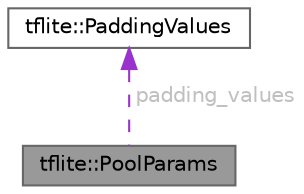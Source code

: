 digraph "tflite::PoolParams"
{
 // LATEX_PDF_SIZE
  bgcolor="transparent";
  edge [fontname=Helvetica,fontsize=10,labelfontname=Helvetica,labelfontsize=10];
  node [fontname=Helvetica,fontsize=10,shape=box,height=0.2,width=0.4];
  Node1 [id="Node000001",label="tflite::PoolParams",height=0.2,width=0.4,color="gray40", fillcolor="grey60", style="filled", fontcolor="black",tooltip=" "];
  Node2 -> Node1 [id="edge1_Node000001_Node000002",dir="back",color="darkorchid3",style="dashed",tooltip=" ",label=" padding_values",fontcolor="grey" ];
  Node2 [id="Node000002",label="tflite::PaddingValues",height=0.2,width=0.4,color="gray40", fillcolor="white", style="filled",URL="$structtflite_1_1_padding_values.html",tooltip=" "];
}
